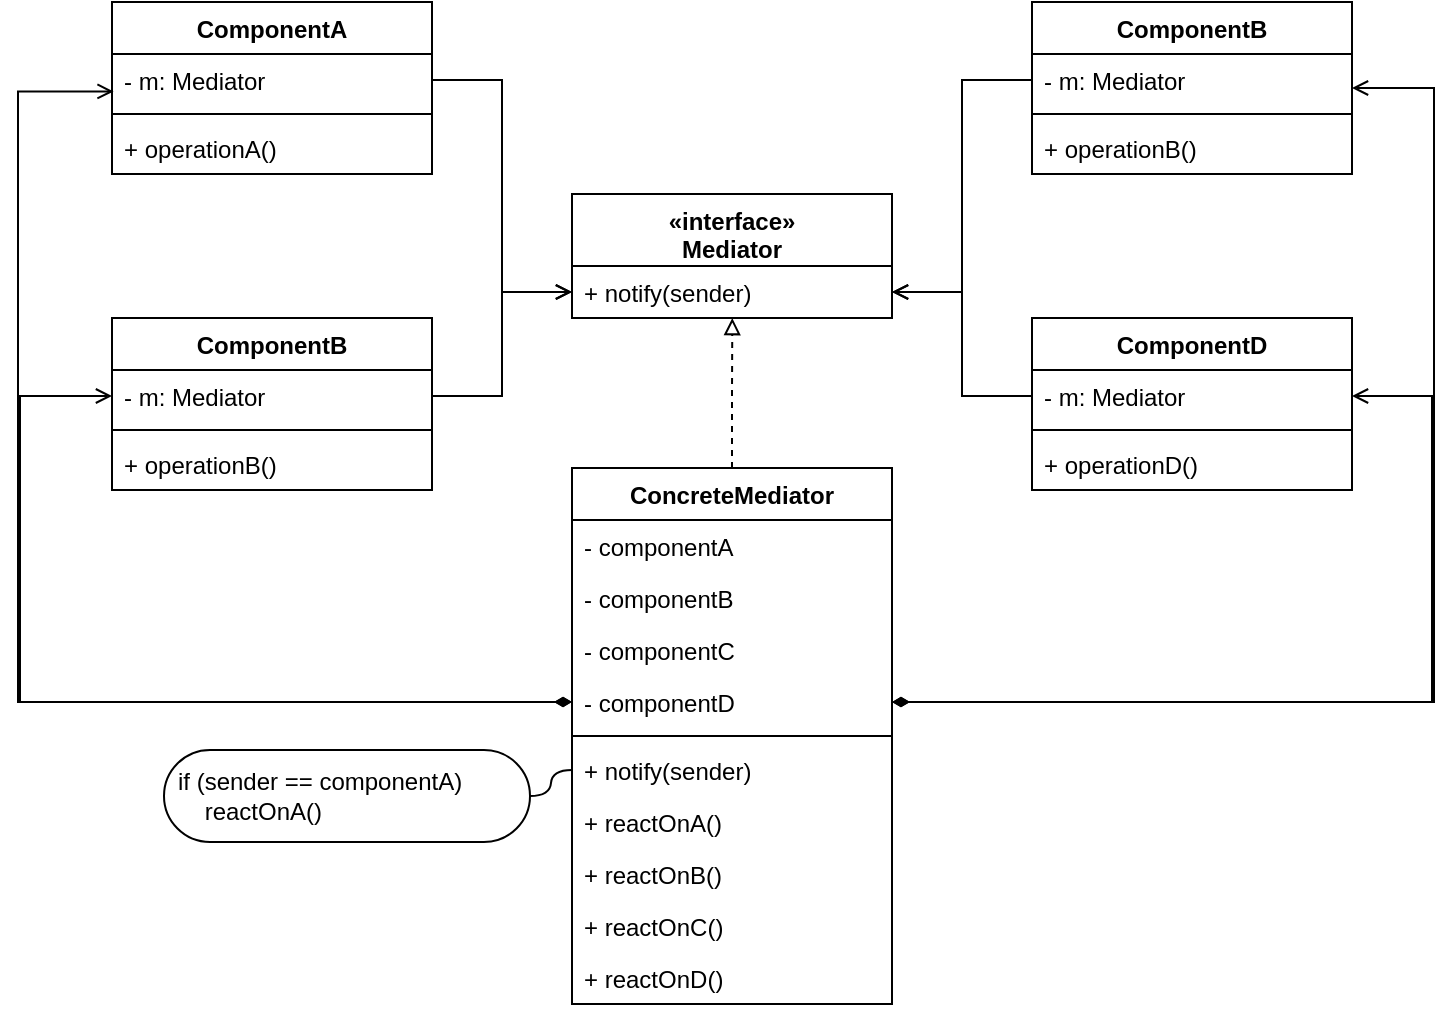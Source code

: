 <mxfile>
    <diagram id="AxrW2GR28eqZYHLq9uu8" name="Standard">
        <mxGraphModel dx="1031" dy="782" grid="0" gridSize="10" guides="1" tooltips="1" connect="1" arrows="1" fold="1" page="1" pageScale="1" pageWidth="827" pageHeight="1169" math="0" shadow="0">
            <root>
                <mxCell id="0"/>
                <mxCell id="1" parent="0"/>
                <mxCell id="3" value="«interface»&#10;Mediator" style="swimlane;fontStyle=1;align=center;verticalAlign=top;childLayout=stackLayout;horizontal=1;startSize=36;horizontalStack=0;resizeParent=1;resizeParentMax=0;resizeLast=0;collapsible=1;marginBottom=0;" parent="1" vertex="1">
                    <mxGeometry x="337" y="236" width="160" height="62" as="geometry"/>
                </mxCell>
                <mxCell id="6" value="+ notify(sender)" style="text;strokeColor=none;fillColor=none;align=left;verticalAlign=top;spacingLeft=4;spacingRight=4;overflow=hidden;rotatable=0;points=[[0,0.5],[1,0.5]];portConstraint=eastwest;" parent="3" vertex="1">
                    <mxGeometry y="36" width="160" height="26" as="geometry"/>
                </mxCell>
                <mxCell id="7" value="ComponentA" style="swimlane;fontStyle=1;align=center;verticalAlign=top;childLayout=stackLayout;horizontal=1;startSize=26;horizontalStack=0;resizeParent=1;resizeParentMax=0;resizeLast=0;collapsible=1;marginBottom=0;" parent="1" vertex="1">
                    <mxGeometry x="107" y="140" width="160" height="86" as="geometry"/>
                </mxCell>
                <mxCell id="8" value="- m: Mediator" style="text;strokeColor=none;fillColor=none;align=left;verticalAlign=top;spacingLeft=4;spacingRight=4;overflow=hidden;rotatable=0;points=[[0,0.5],[1,0.5]];portConstraint=eastwest;" parent="7" vertex="1">
                    <mxGeometry y="26" width="160" height="26" as="geometry"/>
                </mxCell>
                <mxCell id="9" value="" style="line;strokeWidth=1;fillColor=none;align=left;verticalAlign=middle;spacingTop=-1;spacingLeft=3;spacingRight=3;rotatable=0;labelPosition=right;points=[];portConstraint=eastwest;" parent="7" vertex="1">
                    <mxGeometry y="52" width="160" height="8" as="geometry"/>
                </mxCell>
                <mxCell id="10" value="+ operationA()" style="text;strokeColor=none;fillColor=none;align=left;verticalAlign=top;spacingLeft=4;spacingRight=4;overflow=hidden;rotatable=0;points=[[0,0.5],[1,0.5]];portConstraint=eastwest;" parent="7" vertex="1">
                    <mxGeometry y="60" width="160" height="26" as="geometry"/>
                </mxCell>
                <mxCell id="11" value="ComponentB" style="swimlane;fontStyle=1;align=center;verticalAlign=top;childLayout=stackLayout;horizontal=1;startSize=26;horizontalStack=0;resizeParent=1;resizeParentMax=0;resizeLast=0;collapsible=1;marginBottom=0;" parent="1" vertex="1">
                    <mxGeometry x="107" y="298" width="160" height="86" as="geometry"/>
                </mxCell>
                <mxCell id="12" value="- m: Mediator" style="text;strokeColor=none;fillColor=none;align=left;verticalAlign=top;spacingLeft=4;spacingRight=4;overflow=hidden;rotatable=0;points=[[0,0.5],[1,0.5]];portConstraint=eastwest;" parent="11" vertex="1">
                    <mxGeometry y="26" width="160" height="26" as="geometry"/>
                </mxCell>
                <mxCell id="13" value="" style="line;strokeWidth=1;fillColor=none;align=left;verticalAlign=middle;spacingTop=-1;spacingLeft=3;spacingRight=3;rotatable=0;labelPosition=right;points=[];portConstraint=eastwest;" parent="11" vertex="1">
                    <mxGeometry y="52" width="160" height="8" as="geometry"/>
                </mxCell>
                <mxCell id="14" value="+ operationB()" style="text;strokeColor=none;fillColor=none;align=left;verticalAlign=top;spacingLeft=4;spacingRight=4;overflow=hidden;rotatable=0;points=[[0,0.5],[1,0.5]];portConstraint=eastwest;" parent="11" vertex="1">
                    <mxGeometry y="60" width="160" height="26" as="geometry"/>
                </mxCell>
                <mxCell id="15" value="ComponentB" style="swimlane;fontStyle=1;align=center;verticalAlign=top;childLayout=stackLayout;horizontal=1;startSize=26;horizontalStack=0;resizeParent=1;resizeParentMax=0;resizeLast=0;collapsible=1;marginBottom=0;" parent="1" vertex="1">
                    <mxGeometry x="567" y="140" width="160" height="86" as="geometry"/>
                </mxCell>
                <mxCell id="16" value="- m: Mediator" style="text;strokeColor=none;fillColor=none;align=left;verticalAlign=top;spacingLeft=4;spacingRight=4;overflow=hidden;rotatable=0;points=[[0,0.5],[1,0.5]];portConstraint=eastwest;" parent="15" vertex="1">
                    <mxGeometry y="26" width="160" height="26" as="geometry"/>
                </mxCell>
                <mxCell id="17" value="" style="line;strokeWidth=1;fillColor=none;align=left;verticalAlign=middle;spacingTop=-1;spacingLeft=3;spacingRight=3;rotatable=0;labelPosition=right;points=[];portConstraint=eastwest;" parent="15" vertex="1">
                    <mxGeometry y="52" width="160" height="8" as="geometry"/>
                </mxCell>
                <mxCell id="18" value="+ operationB()" style="text;strokeColor=none;fillColor=none;align=left;verticalAlign=top;spacingLeft=4;spacingRight=4;overflow=hidden;rotatable=0;points=[[0,0.5],[1,0.5]];portConstraint=eastwest;" parent="15" vertex="1">
                    <mxGeometry y="60" width="160" height="26" as="geometry"/>
                </mxCell>
                <mxCell id="19" value="ComponentD" style="swimlane;fontStyle=1;align=center;verticalAlign=top;childLayout=stackLayout;horizontal=1;startSize=26;horizontalStack=0;resizeParent=1;resizeParentMax=0;resizeLast=0;collapsible=1;marginBottom=0;" parent="1" vertex="1">
                    <mxGeometry x="567" y="298" width="160" height="86" as="geometry"/>
                </mxCell>
                <mxCell id="20" value="- m: Mediator" style="text;strokeColor=none;fillColor=none;align=left;verticalAlign=top;spacingLeft=4;spacingRight=4;overflow=hidden;rotatable=0;points=[[0,0.5],[1,0.5]];portConstraint=eastwest;" parent="19" vertex="1">
                    <mxGeometry y="26" width="160" height="26" as="geometry"/>
                </mxCell>
                <mxCell id="21" value="" style="line;strokeWidth=1;fillColor=none;align=left;verticalAlign=middle;spacingTop=-1;spacingLeft=3;spacingRight=3;rotatable=0;labelPosition=right;points=[];portConstraint=eastwest;" parent="19" vertex="1">
                    <mxGeometry y="52" width="160" height="8" as="geometry"/>
                </mxCell>
                <mxCell id="22" value="+ operationD()" style="text;strokeColor=none;fillColor=none;align=left;verticalAlign=top;spacingLeft=4;spacingRight=4;overflow=hidden;rotatable=0;points=[[0,0.5],[1,0.5]];portConstraint=eastwest;" parent="19" vertex="1">
                    <mxGeometry y="60" width="160" height="26" as="geometry"/>
                </mxCell>
                <mxCell id="44" value="" style="edgeStyle=orthogonalEdgeStyle;rounded=0;html=1;startArrow=none;startFill=0;endArrow=block;endFill=0;entryX=0.501;entryY=1.002;entryDx=0;entryDy=0;entryPerimeter=0;dashed=1;" parent="1" source="23" target="6" edge="1">
                    <mxGeometry relative="1" as="geometry"/>
                </mxCell>
                <mxCell id="23" value="ConcreteMediator" style="swimlane;fontStyle=1;align=center;verticalAlign=top;childLayout=stackLayout;horizontal=1;startSize=26;horizontalStack=0;resizeParent=1;resizeParentMax=0;resizeLast=0;collapsible=1;marginBottom=0;" parent="1" vertex="1">
                    <mxGeometry x="337" y="373" width="160" height="268" as="geometry"/>
                </mxCell>
                <mxCell id="24" value="- componentA" style="text;strokeColor=none;fillColor=none;align=left;verticalAlign=top;spacingLeft=4;spacingRight=4;overflow=hidden;rotatable=0;points=[[0,0.5],[1,0.5]];portConstraint=eastwest;" parent="23" vertex="1">
                    <mxGeometry y="26" width="160" height="26" as="geometry"/>
                </mxCell>
                <mxCell id="27" value="- componentB" style="text;strokeColor=none;fillColor=none;align=left;verticalAlign=top;spacingLeft=4;spacingRight=4;overflow=hidden;rotatable=0;points=[[0,0.5],[1,0.5]];portConstraint=eastwest;" parent="23" vertex="1">
                    <mxGeometry y="52" width="160" height="26" as="geometry"/>
                </mxCell>
                <mxCell id="33" value="- componentC" style="text;strokeColor=none;fillColor=none;align=left;verticalAlign=top;spacingLeft=4;spacingRight=4;overflow=hidden;rotatable=0;points=[[0,0.5],[1,0.5]];portConstraint=eastwest;" parent="23" vertex="1">
                    <mxGeometry y="78" width="160" height="26" as="geometry"/>
                </mxCell>
                <mxCell id="34" value="- componentD" style="text;strokeColor=none;fillColor=none;align=left;verticalAlign=top;spacingLeft=4;spacingRight=4;overflow=hidden;rotatable=0;points=[[0,0.5],[1,0.5]];portConstraint=eastwest;" parent="23" vertex="1">
                    <mxGeometry y="104" width="160" height="26" as="geometry"/>
                </mxCell>
                <mxCell id="25" value="" style="line;strokeWidth=1;fillColor=none;align=left;verticalAlign=middle;spacingTop=-1;spacingLeft=3;spacingRight=3;rotatable=0;labelPosition=right;points=[];portConstraint=eastwest;" parent="23" vertex="1">
                    <mxGeometry y="130" width="160" height="8" as="geometry"/>
                </mxCell>
                <mxCell id="26" value="+ notify(sender)" style="text;strokeColor=none;fillColor=none;align=left;verticalAlign=top;spacingLeft=4;spacingRight=4;overflow=hidden;rotatable=0;points=[[0,0.5],[1,0.5]];portConstraint=eastwest;" parent="23" vertex="1">
                    <mxGeometry y="138" width="160" height="26" as="geometry"/>
                </mxCell>
                <mxCell id="35" value="+ reactOnA()" style="text;strokeColor=none;fillColor=none;align=left;verticalAlign=top;spacingLeft=4;spacingRight=4;overflow=hidden;rotatable=0;points=[[0,0.5],[1,0.5]];portConstraint=eastwest;" parent="23" vertex="1">
                    <mxGeometry y="164" width="160" height="26" as="geometry"/>
                </mxCell>
                <mxCell id="36" value="+ reactOnB()" style="text;strokeColor=none;fillColor=none;align=left;verticalAlign=top;spacingLeft=4;spacingRight=4;overflow=hidden;rotatable=0;points=[[0,0.5],[1,0.5]];portConstraint=eastwest;" parent="23" vertex="1">
                    <mxGeometry y="190" width="160" height="26" as="geometry"/>
                </mxCell>
                <mxCell id="37" value="+ reactOnC()" style="text;strokeColor=none;fillColor=none;align=left;verticalAlign=top;spacingLeft=4;spacingRight=4;overflow=hidden;rotatable=0;points=[[0,0.5],[1,0.5]];portConstraint=eastwest;" parent="23" vertex="1">
                    <mxGeometry y="216" width="160" height="26" as="geometry"/>
                </mxCell>
                <mxCell id="38" value="+ reactOnD()" style="text;strokeColor=none;fillColor=none;align=left;verticalAlign=top;spacingLeft=4;spacingRight=4;overflow=hidden;rotatable=0;points=[[0,0.5],[1,0.5]];portConstraint=eastwest;" parent="23" vertex="1">
                    <mxGeometry y="242" width="160" height="26" as="geometry"/>
                </mxCell>
                <mxCell id="39" style="edgeStyle=orthogonalEdgeStyle;html=1;exitX=0;exitY=0.5;exitDx=0;exitDy=0;endArrow=open;endFill=0;entryX=0;entryY=0.5;entryDx=0;entryDy=0;rounded=0;startArrow=diamondThin;startFill=1;" parent="1" source="34" target="12" edge="1">
                    <mxGeometry relative="1" as="geometry">
                        <mxPoint x="79.448" y="490.276" as="targetPoint"/>
                        <Array as="points">
                            <mxPoint x="61" y="490"/>
                            <mxPoint x="61" y="337"/>
                        </Array>
                    </mxGeometry>
                </mxCell>
                <mxCell id="40" style="edgeStyle=orthogonalEdgeStyle;rounded=0;html=1;exitX=0;exitY=0.5;exitDx=0;exitDy=0;entryX=0.005;entryY=0.721;entryDx=0;entryDy=0;entryPerimeter=0;endArrow=open;endFill=0;startArrow=diamondThin;startFill=1;" parent="1" source="34" target="8" edge="1">
                    <mxGeometry relative="1" as="geometry">
                        <Array as="points">
                            <mxPoint x="60" y="490"/>
                            <mxPoint x="60" y="185"/>
                        </Array>
                    </mxGeometry>
                </mxCell>
                <mxCell id="41" style="edgeStyle=orthogonalEdgeStyle;rounded=0;html=1;exitX=1;exitY=0.5;exitDx=0;exitDy=0;entryX=1;entryY=0.5;entryDx=0;entryDy=0;endArrow=open;endFill=0;startArrow=diamondThin;startFill=1;" parent="1" source="34" target="20" edge="1">
                    <mxGeometry relative="1" as="geometry">
                        <Array as="points">
                            <mxPoint x="767" y="490"/>
                            <mxPoint x="767" y="337"/>
                        </Array>
                    </mxGeometry>
                </mxCell>
                <mxCell id="42" style="edgeStyle=orthogonalEdgeStyle;rounded=0;html=1;exitX=1;exitY=0.5;exitDx=0;exitDy=0;entryX=1;entryY=0.5;entryDx=0;entryDy=0;endArrow=open;endFill=0;startArrow=diamondThin;startFill=1;" parent="1" source="34" target="15" edge="1">
                    <mxGeometry relative="1" as="geometry">
                        <Array as="points">
                            <mxPoint x="768" y="490"/>
                            <mxPoint x="768" y="183"/>
                        </Array>
                    </mxGeometry>
                </mxCell>
                <mxCell id="45" style="edgeStyle=orthogonalEdgeStyle;rounded=0;html=1;exitX=1;exitY=0.5;exitDx=0;exitDy=0;entryX=0;entryY=0.5;entryDx=0;entryDy=0;startArrow=none;startFill=0;endArrow=open;endFill=0;" parent="1" source="12" target="6" edge="1">
                    <mxGeometry relative="1" as="geometry"/>
                </mxCell>
                <mxCell id="46" style="edgeStyle=orthogonalEdgeStyle;rounded=0;html=1;exitX=1;exitY=0.5;exitDx=0;exitDy=0;entryX=0;entryY=0.5;entryDx=0;entryDy=0;startArrow=none;startFill=0;endArrow=open;endFill=0;" parent="1" source="8" target="6" edge="1">
                    <mxGeometry relative="1" as="geometry"/>
                </mxCell>
                <mxCell id="47" style="edgeStyle=orthogonalEdgeStyle;rounded=0;html=1;exitX=0;exitY=0.5;exitDx=0;exitDy=0;entryX=1;entryY=0.5;entryDx=0;entryDy=0;startArrow=none;startFill=0;endArrow=open;endFill=0;" parent="1" source="16" target="6" edge="1">
                    <mxGeometry relative="1" as="geometry"/>
                </mxCell>
                <mxCell id="48" style="edgeStyle=orthogonalEdgeStyle;rounded=0;html=1;exitX=0;exitY=0.5;exitDx=0;exitDy=0;entryX=1;entryY=0.5;entryDx=0;entryDy=0;startArrow=none;startFill=0;endArrow=open;endFill=0;" parent="1" source="20" target="6" edge="1">
                    <mxGeometry relative="1" as="geometry"/>
                </mxCell>
                <mxCell id="49" value="if (sender == componentA)&lt;br&gt;&amp;nbsp; &amp;nbsp; reactOnA()" style="whiteSpace=wrap;html=1;rounded=1;arcSize=50;align=left;verticalAlign=middle;strokeWidth=1;autosize=1;spacing=7;treeFolding=1;treeMoving=1;newEdgeStyle={&quot;edgeStyle&quot;:&quot;entityRelationEdgeStyle&quot;,&quot;startArrow&quot;:&quot;none&quot;,&quot;endArrow&quot;:&quot;none&quot;,&quot;segment&quot;:10,&quot;curved&quot;:1};" parent="1" vertex="1">
                    <mxGeometry x="133" y="514" width="183" height="46" as="geometry"/>
                </mxCell>
                <mxCell id="50" value="" style="edgeStyle=entityRelationEdgeStyle;startArrow=none;endArrow=none;segment=10;curved=1;rounded=0;exitX=0;exitY=0.5;exitDx=0;exitDy=0;" parent="1" source="26" target="49" edge="1">
                    <mxGeometry relative="1" as="geometry">
                        <mxPoint x="145" y="564" as="sourcePoint"/>
                    </mxGeometry>
                </mxCell>
            </root>
        </mxGraphModel>
    </diagram>
    <diagram id="Bw5STDwwizdApkHP4g9C" name="Practice">
        <mxGraphModel dx="344" dy="261" grid="0" gridSize="10" guides="1" tooltips="1" connect="1" arrows="1" fold="1" page="1" pageScale="1" pageWidth="827" pageHeight="1169" math="0" shadow="0">
            <root>
                <mxCell id="hKNVMbl7R02W1PQ_fbuO-0"/>
                <mxCell id="hKNVMbl7R02W1PQ_fbuO-1" parent="hKNVMbl7R02W1PQ_fbuO-0"/>
                <mxCell id="itf2OrS6Y8Te1afxn1fD-8" style="edgeStyle=none;html=1;exitX=0.5;exitY=0;exitDx=0;exitDy=0;entryX=0.496;entryY=1.055;entryDx=0;entryDy=0;entryPerimeter=0;startArrow=none;startFill=0;endArrow=block;endFill=0;dashed=1;" parent="hKNVMbl7R02W1PQ_fbuO-1" source="hKNVMbl7R02W1PQ_fbuO-2" target="itf2OrS6Y8Te1afxn1fD-7" edge="1">
                    <mxGeometry relative="1" as="geometry"/>
                </mxCell>
                <mxCell id="hKNVMbl7R02W1PQ_fbuO-2" value="Commander" style="swimlane;fontStyle=1;align=center;verticalAlign=top;childLayout=stackLayout;horizontal=1;startSize=26;horizontalStack=0;resizeParent=1;resizeParentMax=0;resizeLast=0;collapsible=1;marginBottom=0;" parent="hKNVMbl7R02W1PQ_fbuO-1" vertex="1">
                    <mxGeometry x="414.5" y="368" width="255" height="138" as="geometry"/>
                </mxCell>
                <mxCell id="hKNVMbl7R02W1PQ_fbuO-8" value="- reconSquad: Squad" style="text;strokeColor=none;fillColor=none;align=left;verticalAlign=top;spacingLeft=4;spacingRight=4;overflow=hidden;rotatable=0;points=[[0,0.5],[1,0.5]];portConstraint=eastwest;" parent="hKNVMbl7R02W1PQ_fbuO-2" vertex="1">
                    <mxGeometry y="26" width="255" height="26" as="geometry"/>
                </mxCell>
                <mxCell id="hKNVMbl7R02W1PQ_fbuO-3" value="- assaultSquad: Squad" style="text;strokeColor=none;fillColor=none;align=left;verticalAlign=top;spacingLeft=4;spacingRight=4;overflow=hidden;rotatable=0;points=[[0,0.5],[1,0.5]];portConstraint=eastwest;" parent="hKNVMbl7R02W1PQ_fbuO-2" vertex="1">
                    <mxGeometry y="52" width="255" height="26" as="geometry"/>
                </mxCell>
                <mxCell id="hKNVMbl7R02W1PQ_fbuO-6" value="- supportSquad: Squad" style="text;strokeColor=none;fillColor=none;align=left;verticalAlign=top;spacingLeft=4;spacingRight=4;overflow=hidden;rotatable=0;points=[[0,0.5],[1,0.5]];portConstraint=eastwest;" parent="hKNVMbl7R02W1PQ_fbuO-2" vertex="1">
                    <mxGeometry y="78" width="255" height="26" as="geometry"/>
                </mxCell>
                <mxCell id="hKNVMbl7R02W1PQ_fbuO-4" value="" style="line;strokeWidth=1;fillColor=none;align=left;verticalAlign=middle;spacingTop=-1;spacingLeft=3;spacingRight=3;rotatable=0;labelPosition=right;points=[];portConstraint=eastwest;" parent="hKNVMbl7R02W1PQ_fbuO-2" vertex="1">
                    <mxGeometry y="104" width="255" height="8" as="geometry"/>
                </mxCell>
                <mxCell id="G3bamAl7piYBc5vaKV-y-0" value="+ handleRequest(sender: Squad, type: string)" style="text;strokeColor=none;fillColor=none;align=left;verticalAlign=top;spacingLeft=4;spacingRight=4;overflow=hidden;rotatable=0;points=[[0,0.5],[1,0.5]];portConstraint=eastwest;" parent="hKNVMbl7R02W1PQ_fbuO-2" vertex="1">
                    <mxGeometry y="112" width="255" height="26" as="geometry"/>
                </mxCell>
                <mxCell id="RTj92KNd7ae-tsfe3Fps-0" value="Squad" style="swimlane;fontStyle=1;align=center;verticalAlign=top;childLayout=stackLayout;horizontal=1;startSize=26;horizontalStack=0;resizeParent=1;resizeParentMax=0;resizeLast=0;collapsible=1;marginBottom=0;" parent="hKNVMbl7R02W1PQ_fbuO-1" vertex="1">
                    <mxGeometry x="154" y="255" width="193" height="216" as="geometry"/>
                </mxCell>
                <mxCell id="9y-E5kaVDNL5dkfPT9YZ-0" value="- name: string" style="text;strokeColor=none;fillColor=none;align=left;verticalAlign=top;spacingLeft=4;spacingRight=4;overflow=hidden;rotatable=0;points=[[0,0.5],[1,0.5]];portConstraint=eastwest;" parent="RTj92KNd7ae-tsfe3Fps-0" vertex="1">
                    <mxGeometry y="26" width="193" height="26" as="geometry"/>
                </mxCell>
                <mxCell id="RTj92KNd7ae-tsfe3Fps-1" value="- radio: Mediator | null" style="text;strokeColor=none;fillColor=none;align=left;verticalAlign=top;spacingLeft=4;spacingRight=4;overflow=hidden;rotatable=0;points=[[0,0.5],[1,0.5]];portConstraint=eastwest;" parent="RTj92KNd7ae-tsfe3Fps-0" vertex="1">
                    <mxGeometry y="52" width="193" height="26" as="geometry"/>
                </mxCell>
                <mxCell id="9y-E5kaVDNL5dkfPT9YZ-1" value="- location: string" style="text;strokeColor=none;fillColor=none;align=left;verticalAlign=top;spacingLeft=4;spacingRight=4;overflow=hidden;rotatable=0;points=[[0,0.5],[1,0.5]];portConstraint=eastwest;" parent="RTj92KNd7ae-tsfe3Fps-0" vertex="1">
                    <mxGeometry y="78" width="193" height="26" as="geometry"/>
                </mxCell>
                <mxCell id="RTj92KNd7ae-tsfe3Fps-2" value="" style="line;strokeWidth=1;fillColor=none;align=left;verticalAlign=middle;spacingTop=-1;spacingLeft=3;spacingRight=3;rotatable=0;labelPosition=right;points=[];portConstraint=eastwest;" parent="RTj92KNd7ae-tsfe3Fps-0" vertex="1">
                    <mxGeometry y="104" width="193" height="8" as="geometry"/>
                </mxCell>
                <mxCell id="9y-E5kaVDNL5dkfPT9YZ-3" value="+ setRadio(radio: Mediator)" style="text;strokeColor=none;fillColor=none;align=left;verticalAlign=top;spacingLeft=4;spacingRight=4;overflow=hidden;rotatable=0;points=[[0,0.5],[1,0.5]];portConstraint=eastwest;" parent="RTj92KNd7ae-tsfe3Fps-0" vertex="1">
                    <mxGeometry y="112" width="193" height="26" as="geometry"/>
                </mxCell>
                <mxCell id="RTj92KNd7ae-tsfe3Fps-3" value="+ request(type: string)" style="text;strokeColor=none;fillColor=none;align=left;verticalAlign=top;spacingLeft=4;spacingRight=4;overflow=hidden;rotatable=0;points=[[0,0.5],[1,0.5]];portConstraint=eastwest;" parent="RTj92KNd7ae-tsfe3Fps-0" vertex="1">
                    <mxGeometry y="138" width="193" height="26" as="geometry"/>
                </mxCell>
                <mxCell id="9y-E5kaVDNL5dkfPT9YZ-2" value="+ getCurrentLocation(): string" style="text;strokeColor=none;fillColor=none;align=left;verticalAlign=top;spacingLeft=4;spacingRight=4;overflow=hidden;rotatable=0;points=[[0,0.5],[1,0.5]];portConstraint=eastwest;" parent="RTj92KNd7ae-tsfe3Fps-0" vertex="1">
                    <mxGeometry y="164" width="193" height="26" as="geometry"/>
                </mxCell>
                <mxCell id="itf2OrS6Y8Te1afxn1fD-0" value="+ moveTo(newLoc: string)" style="text;strokeColor=none;fillColor=none;align=left;verticalAlign=top;spacingLeft=4;spacingRight=4;overflow=hidden;rotatable=0;points=[[0,0.5],[1,0.5]];portConstraint=eastwest;" parent="RTj92KNd7ae-tsfe3Fps-0" vertex="1">
                    <mxGeometry y="190" width="193" height="26" as="geometry"/>
                </mxCell>
                <mxCell id="itf2OrS6Y8Te1afxn1fD-4" value="«interface»&#10;Mediator" style="swimlane;fontStyle=1;align=center;verticalAlign=top;childLayout=stackLayout;horizontal=1;startSize=42;horizontalStack=0;resizeParent=1;resizeParentMax=0;resizeLast=0;collapsible=1;marginBottom=0;" parent="hKNVMbl7R02W1PQ_fbuO-1" vertex="1">
                    <mxGeometry x="414.5" y="87" width="258" height="68" as="geometry"/>
                </mxCell>
                <mxCell id="itf2OrS6Y8Te1afxn1fD-7" value="+ handleRequest(sender: Squad, type: string)" style="text;strokeColor=none;fillColor=none;align=left;verticalAlign=top;spacingLeft=4;spacingRight=4;overflow=hidden;rotatable=0;points=[[0,0.5],[1,0.5]];portConstraint=eastwest;" parent="itf2OrS6Y8Te1afxn1fD-4" vertex="1">
                    <mxGeometry y="42" width="258" height="26" as="geometry"/>
                </mxCell>
                <mxCell id="itf2OrS6Y8Te1afxn1fD-9" style="edgeStyle=orthogonalEdgeStyle;html=1;exitX=1;exitY=0.5;exitDx=0;exitDy=0;entryX=0;entryY=0.5;entryDx=0;entryDy=0;startArrow=none;startFill=0;endArrow=open;endFill=0;rounded=0;" parent="hKNVMbl7R02W1PQ_fbuO-1" source="RTj92KNd7ae-tsfe3Fps-1" target="itf2OrS6Y8Te1afxn1fD-4" edge="1">
                    <mxGeometry relative="1" as="geometry"/>
                </mxCell>
                <mxCell id="itf2OrS6Y8Te1afxn1fD-10" style="edgeStyle=orthogonalEdgeStyle;rounded=0;html=1;exitX=0;exitY=0.5;exitDx=0;exitDy=0;entryX=1;entryY=0.5;entryDx=0;entryDy=0;startArrow=diamondThin;startFill=0;endArrow=open;endFill=0;" parent="hKNVMbl7R02W1PQ_fbuO-1" source="hKNVMbl7R02W1PQ_fbuO-8" target="RTj92KNd7ae-tsfe3Fps-3" edge="1">
                    <mxGeometry relative="1" as="geometry"/>
                </mxCell>
                <mxCell id="6oDgNX2S_G1ATH97Cs1H-0" value="3" style="text;html=1;resizable=0;autosize=1;align=center;verticalAlign=middle;points=[];fillColor=none;strokeColor=none;rounded=0;" vertex="1" parent="hKNVMbl7R02W1PQ_fbuO-1">
                    <mxGeometry x="349" y="382" width="17" height="18" as="geometry"/>
                </mxCell>
            </root>
        </mxGraphModel>
    </diagram>
</mxfile>